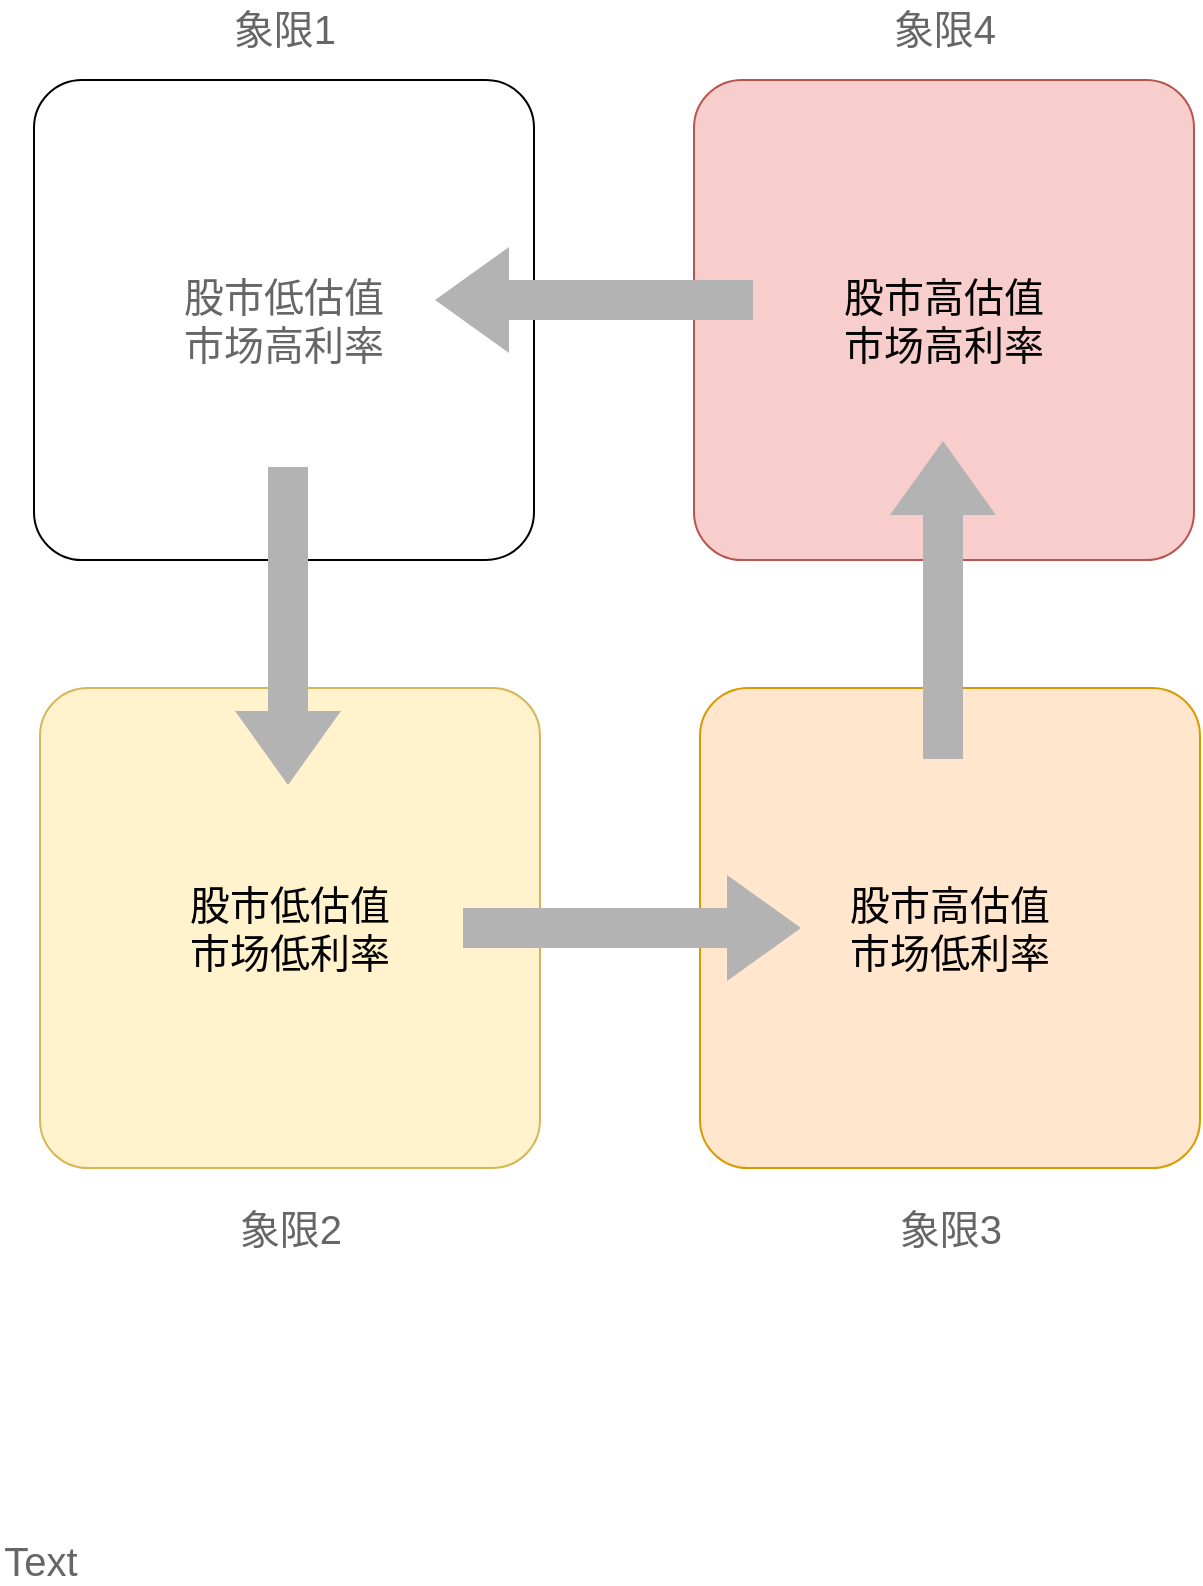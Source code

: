 <mxfile version="10.9.4" type="github"><diagram id="PJysMvdYOIlgrq4-MDfi" name="第 1 页"><mxGraphModel dx="874" dy="736" grid="1" gridSize="10" guides="1" tooltips="1" connect="1" arrows="1" fold="1" page="1" pageScale="1" pageWidth="827" pageHeight="1169" math="0" shadow="0"><root><mxCell id="0"/><mxCell id="1" parent="0"/><mxCell id="pAwpJXK4VUvR1Ft55z_S-3" value="&lt;span style=&quot;white-space: normal&quot;&gt;股市低估值&lt;/span&gt;&lt;br style=&quot;white-space: normal&quot;&gt;&lt;span style=&quot;white-space: normal&quot;&gt;市场高利率&lt;/span&gt;" style="rounded=1;whiteSpace=wrap;html=1;fontSize=20;fontColor=#666666;arcSize=10;" vertex="1" parent="1"><mxGeometry x="120" y="160" width="250" height="240" as="geometry"/></mxCell><mxCell id="pAwpJXK4VUvR1Ft55z_S-4" value="&lt;span style=&quot;white-space: normal&quot;&gt;股市高估值&lt;/span&gt;&lt;br style=&quot;white-space: normal&quot;&gt;&lt;span style=&quot;white-space: normal&quot;&gt;市场高利率&lt;/span&gt;" style="rounded=1;whiteSpace=wrap;html=1;fontSize=20;arcSize=10;fillColor=#f8cecc;strokeColor=#b85450;" vertex="1" parent="1"><mxGeometry x="450" y="160" width="250" height="240" as="geometry"/></mxCell><mxCell id="pAwpJXK4VUvR1Ft55z_S-6" value="" style="shape=flexArrow;endArrow=classic;html=1;fontSize=20;fontColor=#666666;endWidth=32;endSize=12;width=20;fillColor=#B3B3B3;strokeColor=none;" edge="1" parent="1"><mxGeometry width="50" height="50" relative="1" as="geometry"><mxPoint x="480" y="270" as="sourcePoint"/><mxPoint x="320" y="270" as="targetPoint"/></mxGeometry></mxCell><mxCell id="pAwpJXK4VUvR1Ft55z_S-7" value="&lt;span style=&quot;white-space: normal&quot;&gt;股市低估值&lt;/span&gt;&lt;br style=&quot;white-space: normal&quot;&gt;&lt;span style=&quot;white-space: normal&quot;&gt;市场低利率&lt;/span&gt;" style="rounded=1;whiteSpace=wrap;html=1;fontSize=20;arcSize=10;fillColor=#fff2cc;strokeColor=#d6b656;" vertex="1" parent="1"><mxGeometry x="123" y="464" width="250" height="240" as="geometry"/></mxCell><mxCell id="pAwpJXK4VUvR1Ft55z_S-8" value="&lt;span style=&quot;white-space: normal&quot;&gt;股市高估值&lt;/span&gt;&lt;br style=&quot;white-space: normal&quot;&gt;&lt;span style=&quot;white-space: normal&quot;&gt;市场低利率&lt;/span&gt;" style="rounded=1;whiteSpace=wrap;html=1;fontSize=20;arcSize=10;fillColor=#ffe6cc;strokeColor=#d79b00;" vertex="1" parent="1"><mxGeometry x="453" y="464" width="250" height="240" as="geometry"/></mxCell><mxCell id="pAwpJXK4VUvR1Ft55z_S-9" value="" style="shape=flexArrow;endArrow=classic;html=1;fontSize=20;fontColor=#666666;endWidth=32;endSize=12;width=20;fillColor=#B3B3B3;strokeColor=none;" edge="1" parent="1"><mxGeometry width="50" height="50" relative="1" as="geometry"><mxPoint x="334" y="584" as="sourcePoint"/><mxPoint x="504" y="584" as="targetPoint"/></mxGeometry></mxCell><mxCell id="pAwpJXK4VUvR1Ft55z_S-10" value="" style="shape=flexArrow;endArrow=classic;html=1;fontSize=20;fontColor=#666666;endWidth=32;endSize=12;width=20;fillColor=#B3B3B3;strokeColor=none;" edge="1" parent="1"><mxGeometry width="50" height="50" relative="1" as="geometry"><mxPoint x="574.5" y="500" as="sourcePoint"/><mxPoint x="574.5" y="340" as="targetPoint"/></mxGeometry></mxCell><mxCell id="pAwpJXK4VUvR1Ft55z_S-11" value="" style="shape=flexArrow;endArrow=classic;html=1;fontSize=20;fontColor=#666666;endWidth=32;endSize=12;width=20;fillColor=#B3B3B3;strokeColor=none;" edge="1" parent="1"><mxGeometry width="50" height="50" relative="1" as="geometry"><mxPoint x="247" y="353" as="sourcePoint"/><mxPoint x="247" y="513" as="targetPoint"/></mxGeometry></mxCell><mxCell id="pAwpJXK4VUvR1Ft55z_S-12" value="Text" style="text;html=1;resizable=0;autosize=1;align=center;verticalAlign=middle;points=[];fillColor=none;strokeColor=none;rounded=0;fontSize=20;fontColor=#666666;" vertex="1" parent="1"><mxGeometry x="103" y="890" width="40" height="20" as="geometry"/></mxCell><mxCell id="pAwpJXK4VUvR1Ft55z_S-13" value="象限1" style="text;html=1;resizable=0;points=[];autosize=1;align=center;verticalAlign=top;spacingTop=-4;fontSize=20;fontColor=#666666;" vertex="1" parent="1"><mxGeometry x="210" y="120" width="70" height="30" as="geometry"/></mxCell><mxCell id="pAwpJXK4VUvR1Ft55z_S-14" value="象限4" style="text;html=1;resizable=0;points=[];autosize=1;align=center;verticalAlign=top;spacingTop=-4;fontSize=20;fontColor=#666666;" vertex="1" parent="1"><mxGeometry x="540" y="120" width="70" height="30" as="geometry"/></mxCell><mxCell id="pAwpJXK4VUvR1Ft55z_S-15" value="象限2" style="text;html=1;resizable=0;points=[];autosize=1;align=center;verticalAlign=top;spacingTop=-4;fontSize=20;fontColor=#666666;" vertex="1" parent="1"><mxGeometry x="213" y="720" width="70" height="30" as="geometry"/></mxCell><mxCell id="pAwpJXK4VUvR1Ft55z_S-16" value="象限3" style="text;html=1;resizable=0;points=[];autosize=1;align=center;verticalAlign=top;spacingTop=-4;fontSize=20;fontColor=#666666;" vertex="1" parent="1"><mxGeometry x="543" y="720" width="70" height="30" as="geometry"/></mxCell></root></mxGraphModel></diagram></mxfile>